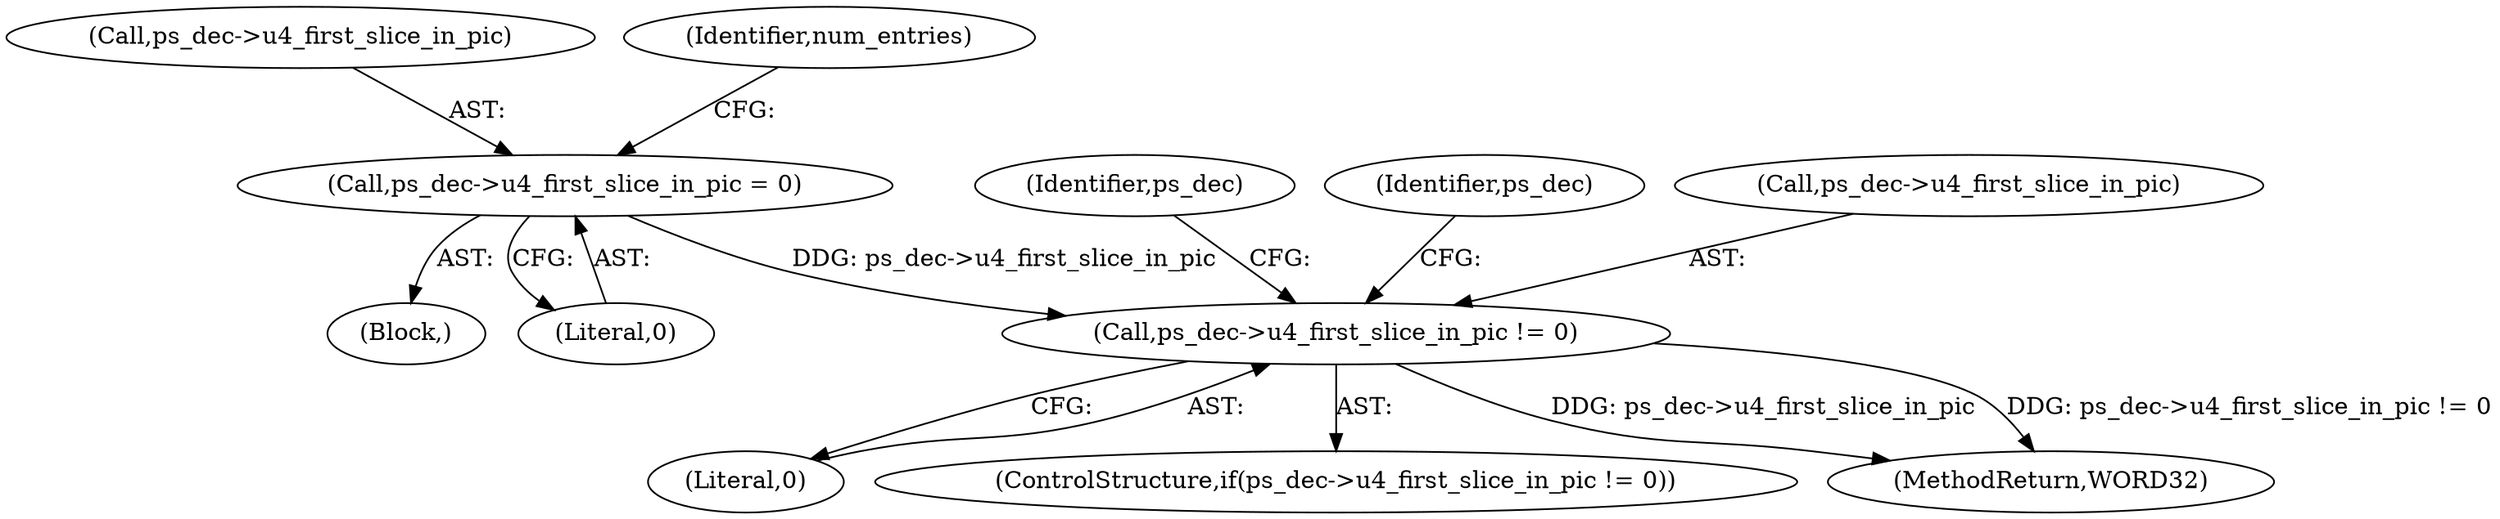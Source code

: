 digraph "0_Android_9a00f562a612d56e7b2b989d168647db900ba6cf@pointer" {
"1001402" [label="(Call,ps_dec->u4_first_slice_in_pic != 0)"];
"1000538" [label="(Call,ps_dec->u4_first_slice_in_pic = 0)"];
"1001406" [label="(Literal,0)"];
"1000235" [label="(Block,)"];
"1001402" [label="(Call,ps_dec->u4_first_slice_in_pic != 0)"];
"1000542" [label="(Literal,0)"];
"1000538" [label="(Call,ps_dec->u4_first_slice_in_pic = 0)"];
"1000539" [label="(Call,ps_dec->u4_first_slice_in_pic)"];
"1001410" [label="(Identifier,ps_dec)"];
"1001418" [label="(Identifier,ps_dec)"];
"1001403" [label="(Call,ps_dec->u4_first_slice_in_pic)"];
"1000843" [label="(Identifier,num_entries)"];
"1001401" [label="(ControlStructure,if(ps_dec->u4_first_slice_in_pic != 0))"];
"1001450" [label="(MethodReturn,WORD32)"];
"1001402" -> "1001401"  [label="AST: "];
"1001402" -> "1001406"  [label="CFG: "];
"1001403" -> "1001402"  [label="AST: "];
"1001406" -> "1001402"  [label="AST: "];
"1001410" -> "1001402"  [label="CFG: "];
"1001418" -> "1001402"  [label="CFG: "];
"1001402" -> "1001450"  [label="DDG: ps_dec->u4_first_slice_in_pic"];
"1001402" -> "1001450"  [label="DDG: ps_dec->u4_first_slice_in_pic != 0"];
"1000538" -> "1001402"  [label="DDG: ps_dec->u4_first_slice_in_pic"];
"1000538" -> "1000235"  [label="AST: "];
"1000538" -> "1000542"  [label="CFG: "];
"1000539" -> "1000538"  [label="AST: "];
"1000542" -> "1000538"  [label="AST: "];
"1000843" -> "1000538"  [label="CFG: "];
}
